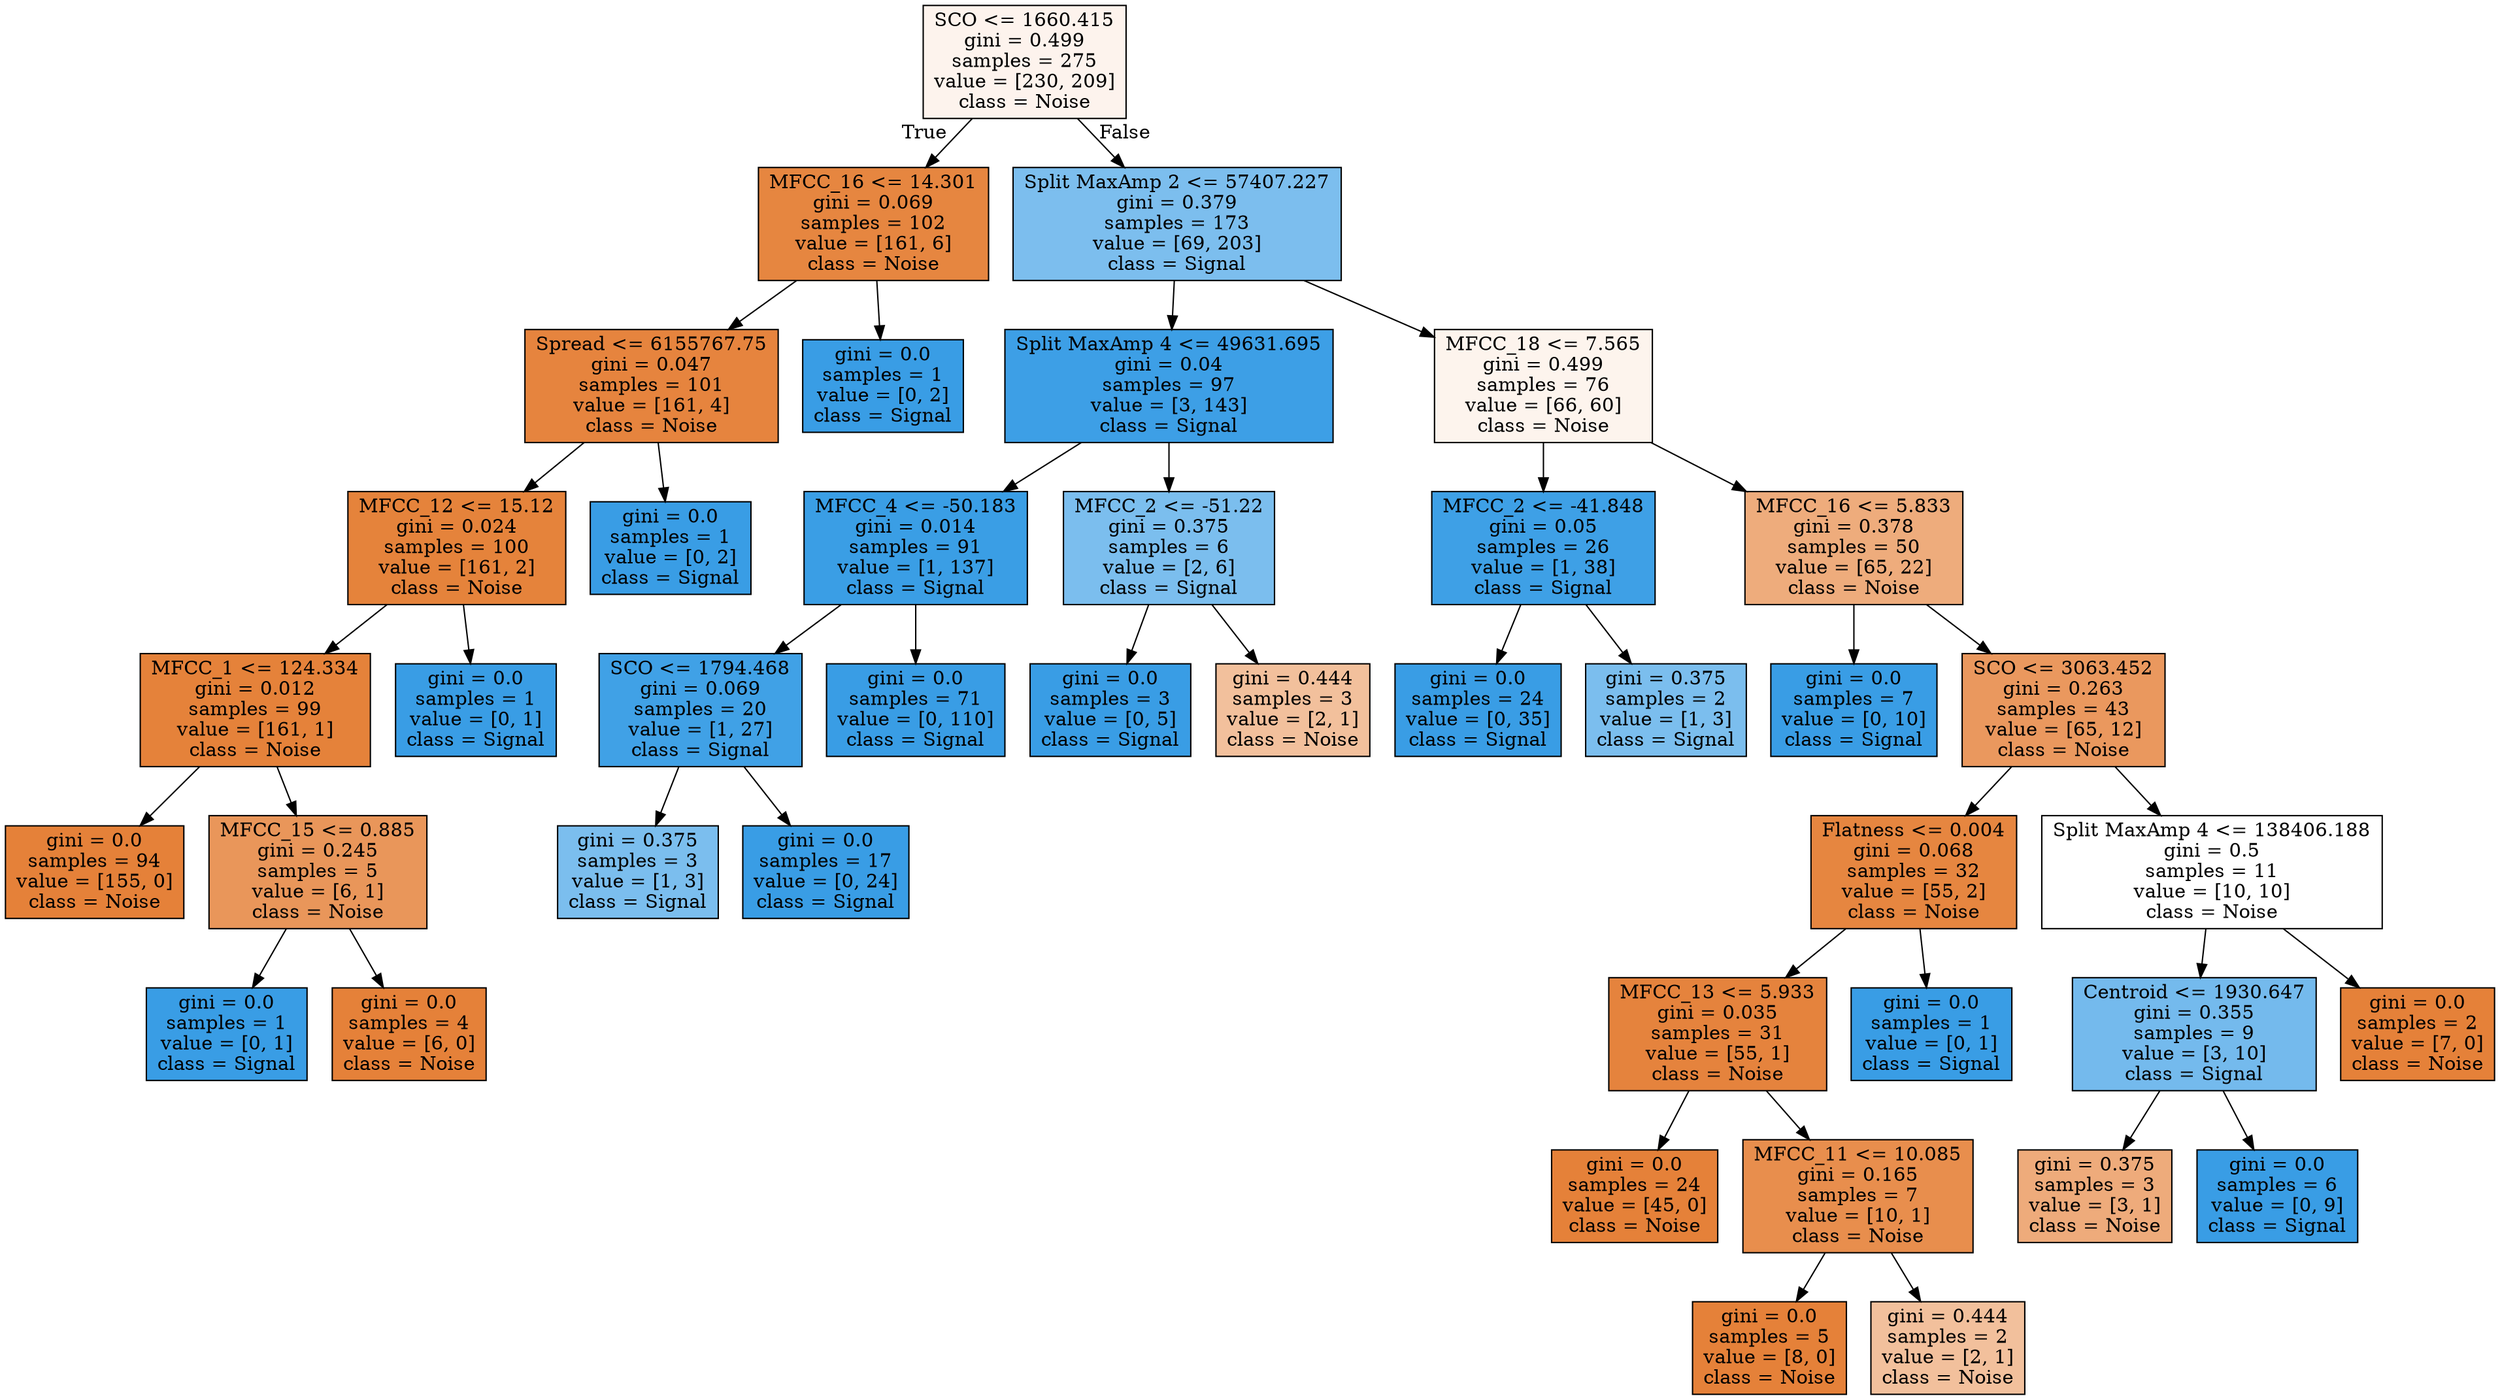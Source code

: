 digraph Tree {
node [shape=box, style="filled", color="black"] ;
0 [label="SCO <= 1660.415\ngini = 0.499\nsamples = 275\nvalue = [230, 209]\nclass = Noise", fillcolor="#fdf3ed"] ;
1 [label="MFCC_16 <= 14.301\ngini = 0.069\nsamples = 102\nvalue = [161, 6]\nclass = Noise", fillcolor="#e68640"] ;
0 -> 1 [labeldistance=2.5, labelangle=45, headlabel="True"] ;
13 [label="Spread <= 6155767.75\ngini = 0.047\nsamples = 101\nvalue = [161, 4]\nclass = Noise", fillcolor="#e6843e"] ;
1 -> 13 ;
15 [label="MFCC_12 <= 15.12\ngini = 0.024\nsamples = 100\nvalue = [161, 2]\nclass = Noise", fillcolor="#e5833b"] ;
13 -> 15 ;
19 [label="MFCC_1 <= 124.334\ngini = 0.012\nsamples = 99\nvalue = [161, 1]\nclass = Noise", fillcolor="#e5823a"] ;
15 -> 19 ;
29 [label="gini = 0.0\nsamples = 94\nvalue = [155, 0]\nclass = Noise", fillcolor="#e58139"] ;
19 -> 29 ;
30 [label="MFCC_15 <= 0.885\ngini = 0.245\nsamples = 5\nvalue = [6, 1]\nclass = Noise", fillcolor="#e9965a"] ;
19 -> 30 ;
31 [label="gini = 0.0\nsamples = 1\nvalue = [0, 1]\nclass = Signal", fillcolor="#399de5"] ;
30 -> 31 ;
32 [label="gini = 0.0\nsamples = 4\nvalue = [6, 0]\nclass = Noise", fillcolor="#e58139"] ;
30 -> 32 ;
20 [label="gini = 0.0\nsamples = 1\nvalue = [0, 1]\nclass = Signal", fillcolor="#399de5"] ;
15 -> 20 ;
16 [label="gini = 0.0\nsamples = 1\nvalue = [0, 2]\nclass = Signal", fillcolor="#399de5"] ;
13 -> 16 ;
14 [label="gini = 0.0\nsamples = 1\nvalue = [0, 2]\nclass = Signal", fillcolor="#399de5"] ;
1 -> 14 ;
2 [label="Split MaxAmp 2 <= 57407.227\ngini = 0.379\nsamples = 173\nvalue = [69, 203]\nclass = Signal", fillcolor="#7cbeee"] ;
0 -> 2 [labeldistance=2.5, labelangle=-45, headlabel="False"] ;
3 [label="Split MaxAmp 4 <= 49631.695\ngini = 0.04\nsamples = 97\nvalue = [3, 143]\nclass = Signal", fillcolor="#3d9fe6"] ;
2 -> 3 ;
23 [label="MFCC_4 <= -50.183\ngini = 0.014\nsamples = 91\nvalue = [1, 137]\nclass = Signal", fillcolor="#3a9ee5"] ;
3 -> 23 ;
37 [label="SCO <= 1794.468\ngini = 0.069\nsamples = 20\nvalue = [1, 27]\nclass = Signal", fillcolor="#40a1e6"] ;
23 -> 37 ;
39 [label="gini = 0.375\nsamples = 3\nvalue = [1, 3]\nclass = Signal", fillcolor="#7bbeee"] ;
37 -> 39 ;
40 [label="gini = 0.0\nsamples = 17\nvalue = [0, 24]\nclass = Signal", fillcolor="#399de5"] ;
37 -> 40 ;
38 [label="gini = 0.0\nsamples = 71\nvalue = [0, 110]\nclass = Signal", fillcolor="#399de5"] ;
23 -> 38 ;
24 [label="MFCC_2 <= -51.22\ngini = 0.375\nsamples = 6\nvalue = [2, 6]\nclass = Signal", fillcolor="#7bbeee"] ;
3 -> 24 ;
25 [label="gini = 0.0\nsamples = 3\nvalue = [0, 5]\nclass = Signal", fillcolor="#399de5"] ;
24 -> 25 ;
26 [label="gini = 0.444\nsamples = 3\nvalue = [2, 1]\nclass = Noise", fillcolor="#f2c09c"] ;
24 -> 26 ;
4 [label="MFCC_18 <= 7.565\ngini = 0.499\nsamples = 76\nvalue = [66, 60]\nclass = Noise", fillcolor="#fdf4ed"] ;
2 -> 4 ;
5 [label="MFCC_2 <= -41.848\ngini = 0.05\nsamples = 26\nvalue = [1, 38]\nclass = Signal", fillcolor="#3ea0e6"] ;
4 -> 5 ;
27 [label="gini = 0.0\nsamples = 24\nvalue = [0, 35]\nclass = Signal", fillcolor="#399de5"] ;
5 -> 27 ;
28 [label="gini = 0.375\nsamples = 2\nvalue = [1, 3]\nclass = Signal", fillcolor="#7bbeee"] ;
5 -> 28 ;
6 [label="MFCC_16 <= 5.833\ngini = 0.378\nsamples = 50\nvalue = [65, 22]\nclass = Noise", fillcolor="#eeac7c"] ;
4 -> 6 ;
7 [label="gini = 0.0\nsamples = 7\nvalue = [0, 10]\nclass = Signal", fillcolor="#399de5"] ;
6 -> 7 ;
8 [label="SCO <= 3063.452\ngini = 0.263\nsamples = 43\nvalue = [65, 12]\nclass = Noise", fillcolor="#ea985e"] ;
6 -> 8 ;
9 [label="Flatness <= 0.004\ngini = 0.068\nsamples = 32\nvalue = [55, 2]\nclass = Noise", fillcolor="#e68640"] ;
8 -> 9 ;
21 [label="MFCC_13 <= 5.933\ngini = 0.035\nsamples = 31\nvalue = [55, 1]\nclass = Noise", fillcolor="#e5833d"] ;
9 -> 21 ;
33 [label="gini = 0.0\nsamples = 24\nvalue = [45, 0]\nclass = Noise", fillcolor="#e58139"] ;
21 -> 33 ;
34 [label="MFCC_11 <= 10.085\ngini = 0.165\nsamples = 7\nvalue = [10, 1]\nclass = Noise", fillcolor="#e88e4d"] ;
21 -> 34 ;
35 [label="gini = 0.0\nsamples = 5\nvalue = [8, 0]\nclass = Noise", fillcolor="#e58139"] ;
34 -> 35 ;
36 [label="gini = 0.444\nsamples = 2\nvalue = [2, 1]\nclass = Noise", fillcolor="#f2c09c"] ;
34 -> 36 ;
22 [label="gini = 0.0\nsamples = 1\nvalue = [0, 1]\nclass = Signal", fillcolor="#399de5"] ;
9 -> 22 ;
10 [label="Split MaxAmp 4 <= 138406.188\ngini = 0.5\nsamples = 11\nvalue = [10, 10]\nclass = Noise", fillcolor="#ffffff"] ;
8 -> 10 ;
11 [label="Centroid <= 1930.647\ngini = 0.355\nsamples = 9\nvalue = [3, 10]\nclass = Signal", fillcolor="#74baed"] ;
10 -> 11 ;
17 [label="gini = 0.375\nsamples = 3\nvalue = [3, 1]\nclass = Noise", fillcolor="#eeab7b"] ;
11 -> 17 ;
18 [label="gini = 0.0\nsamples = 6\nvalue = [0, 9]\nclass = Signal", fillcolor="#399de5"] ;
11 -> 18 ;
12 [label="gini = 0.0\nsamples = 2\nvalue = [7, 0]\nclass = Noise", fillcolor="#e58139"] ;
10 -> 12 ;
}

